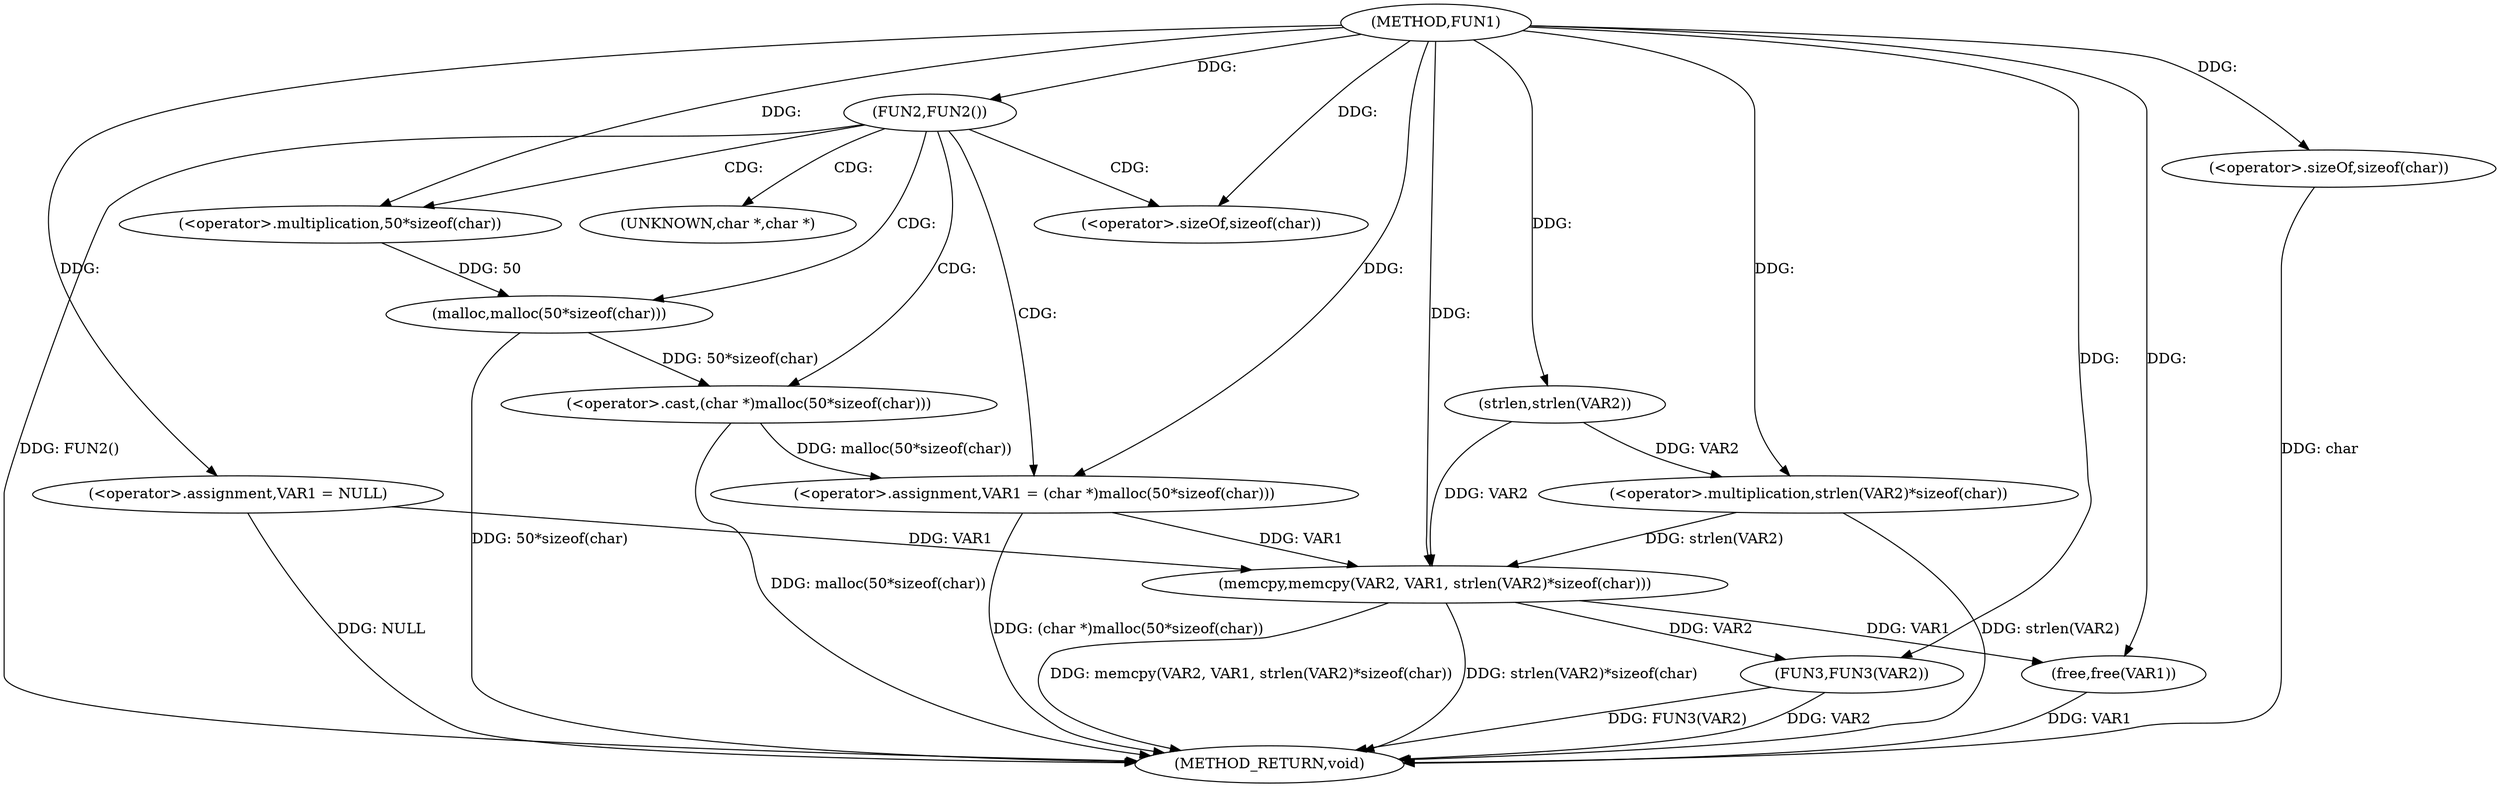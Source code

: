 digraph FUN1 {  
"1000100" [label = "(METHOD,FUN1)" ]
"1000132" [label = "(METHOD_RETURN,void)" ]
"1000103" [label = "(<operator>.assignment,VAR1 = NULL)" ]
"1000107" [label = "(FUN2,FUN2())" ]
"1000109" [label = "(<operator>.assignment,VAR1 = (char *)malloc(50*sizeof(char)))" ]
"1000111" [label = "(<operator>.cast,(char *)malloc(50*sizeof(char)))" ]
"1000113" [label = "(malloc,malloc(50*sizeof(char)))" ]
"1000114" [label = "(<operator>.multiplication,50*sizeof(char))" ]
"1000116" [label = "(<operator>.sizeOf,sizeof(char))" ]
"1000120" [label = "(memcpy,memcpy(VAR2, VAR1, strlen(VAR2)*sizeof(char)))" ]
"1000123" [label = "(<operator>.multiplication,strlen(VAR2)*sizeof(char))" ]
"1000124" [label = "(strlen,strlen(VAR2))" ]
"1000126" [label = "(<operator>.sizeOf,sizeof(char))" ]
"1000128" [label = "(FUN3,FUN3(VAR2))" ]
"1000130" [label = "(free,free(VAR1))" ]
"1000112" [label = "(UNKNOWN,char *,char *)" ]
  "1000107" -> "1000132"  [ label = "DDG: FUN2()"] 
  "1000103" -> "1000132"  [ label = "DDG: NULL"] 
  "1000113" -> "1000132"  [ label = "DDG: 50*sizeof(char)"] 
  "1000120" -> "1000132"  [ label = "DDG: strlen(VAR2)*sizeof(char)"] 
  "1000126" -> "1000132"  [ label = "DDG: char"] 
  "1000128" -> "1000132"  [ label = "DDG: FUN3(VAR2)"] 
  "1000109" -> "1000132"  [ label = "DDG: (char *)malloc(50*sizeof(char))"] 
  "1000128" -> "1000132"  [ label = "DDG: VAR2"] 
  "1000111" -> "1000132"  [ label = "DDG: malloc(50*sizeof(char))"] 
  "1000120" -> "1000132"  [ label = "DDG: memcpy(VAR2, VAR1, strlen(VAR2)*sizeof(char))"] 
  "1000130" -> "1000132"  [ label = "DDG: VAR1"] 
  "1000123" -> "1000132"  [ label = "DDG: strlen(VAR2)"] 
  "1000100" -> "1000103"  [ label = "DDG: "] 
  "1000100" -> "1000107"  [ label = "DDG: "] 
  "1000111" -> "1000109"  [ label = "DDG: malloc(50*sizeof(char))"] 
  "1000100" -> "1000109"  [ label = "DDG: "] 
  "1000113" -> "1000111"  [ label = "DDG: 50*sizeof(char)"] 
  "1000114" -> "1000113"  [ label = "DDG: 50"] 
  "1000100" -> "1000114"  [ label = "DDG: "] 
  "1000100" -> "1000116"  [ label = "DDG: "] 
  "1000124" -> "1000120"  [ label = "DDG: VAR2"] 
  "1000100" -> "1000120"  [ label = "DDG: "] 
  "1000103" -> "1000120"  [ label = "DDG: VAR1"] 
  "1000109" -> "1000120"  [ label = "DDG: VAR1"] 
  "1000123" -> "1000120"  [ label = "DDG: strlen(VAR2)"] 
  "1000124" -> "1000123"  [ label = "DDG: VAR2"] 
  "1000100" -> "1000124"  [ label = "DDG: "] 
  "1000100" -> "1000123"  [ label = "DDG: "] 
  "1000100" -> "1000126"  [ label = "DDG: "] 
  "1000120" -> "1000128"  [ label = "DDG: VAR2"] 
  "1000100" -> "1000128"  [ label = "DDG: "] 
  "1000120" -> "1000130"  [ label = "DDG: VAR1"] 
  "1000100" -> "1000130"  [ label = "DDG: "] 
  "1000107" -> "1000109"  [ label = "CDG: "] 
  "1000107" -> "1000112"  [ label = "CDG: "] 
  "1000107" -> "1000116"  [ label = "CDG: "] 
  "1000107" -> "1000113"  [ label = "CDG: "] 
  "1000107" -> "1000111"  [ label = "CDG: "] 
  "1000107" -> "1000114"  [ label = "CDG: "] 
}
